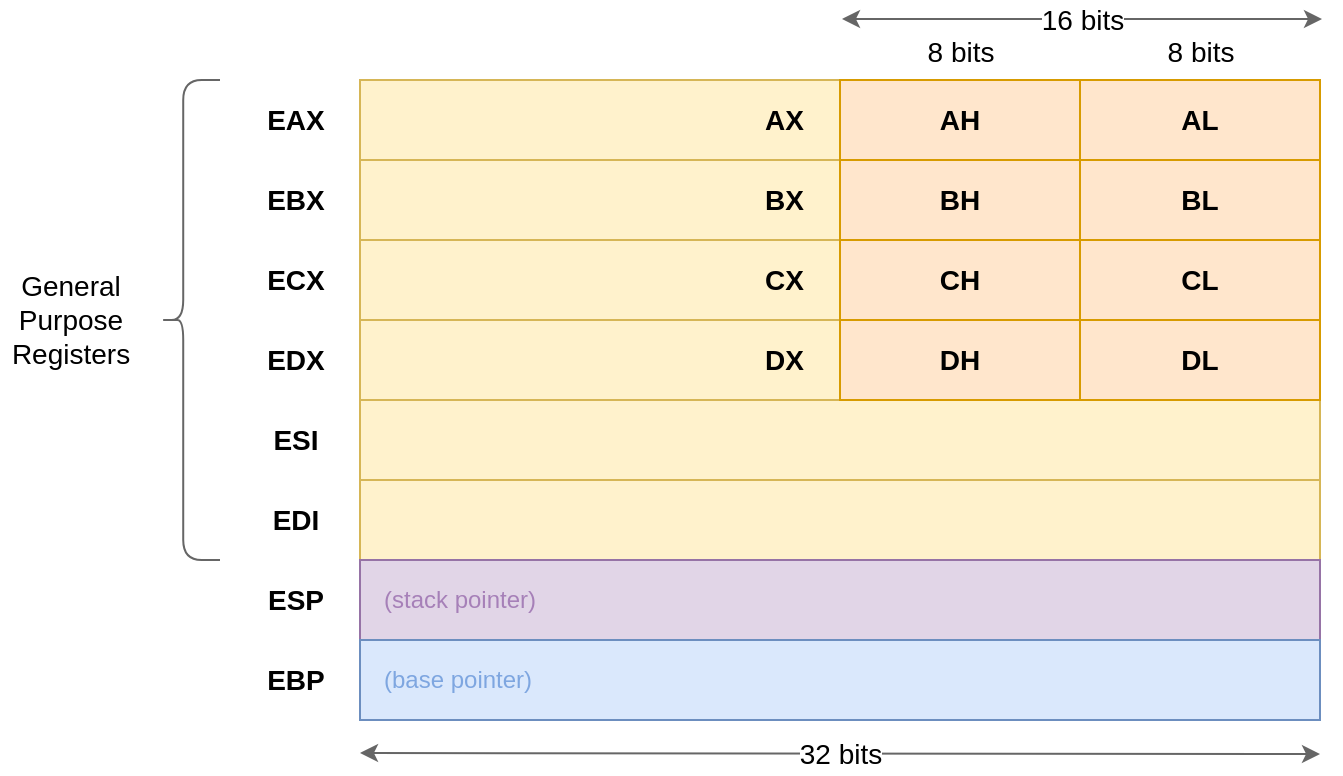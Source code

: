 <mxfile version="12.6.5" type="device"><diagram id="rPeLussBoH_Tl5PGgCbo" name="Page-1"><mxGraphModel dx="1038" dy="616" grid="1" gridSize="10" guides="1" tooltips="1" connect="1" arrows="1" fold="1" page="1" pageScale="1" pageWidth="850" pageHeight="1100" math="0" shadow="0"><root><mxCell id="0"/><mxCell id="1" parent="0"/><mxCell id="7d5gHUSgINJVM18aC4IH-2" value="AX" style="rounded=0;whiteSpace=wrap;html=1;fillColor=#fff2cc;strokeColor=#d6b656;align=right;spacingRight=16;fontStyle=1;fontSize=14;" vertex="1" parent="1"><mxGeometry x="280" y="160" width="240" height="40" as="geometry"/></mxCell><mxCell id="7d5gHUSgINJVM18aC4IH-3" value="AH" style="rounded=0;whiteSpace=wrap;html=1;fillColor=#ffe6cc;strokeColor=#d79b00;fontStyle=1;fontSize=14;" vertex="1" parent="1"><mxGeometry x="520" y="160" width="120" height="40" as="geometry"/></mxCell><mxCell id="7d5gHUSgINJVM18aC4IH-4" value="AL" style="rounded=0;whiteSpace=wrap;html=1;fillColor=#ffe6cc;strokeColor=#d79b00;fontStyle=1;fontSize=14;" vertex="1" parent="1"><mxGeometry x="640" y="160" width="120" height="40" as="geometry"/></mxCell><mxCell id="7d5gHUSgINJVM18aC4IH-34" value="EAX" style="rounded=0;whiteSpace=wrap;html=1;fillColor=none;strokeColor=none;align=center;spacingRight=0;fontStyle=1;fontSize=14;spacingLeft=16;" vertex="1" parent="1"><mxGeometry x="200" y="160" width="80" height="40" as="geometry"/></mxCell><mxCell id="7d5gHUSgINJVM18aC4IH-35" value="BX" style="rounded=0;whiteSpace=wrap;html=1;fillColor=#fff2cc;strokeColor=#d6b656;align=right;spacingRight=16;fontStyle=1;fontSize=14;" vertex="1" parent="1"><mxGeometry x="280" y="200" width="240" height="40" as="geometry"/></mxCell><mxCell id="7d5gHUSgINJVM18aC4IH-36" value="BH" style="rounded=0;whiteSpace=wrap;html=1;fillColor=#ffe6cc;strokeColor=#d79b00;fontStyle=1;fontSize=14;" vertex="1" parent="1"><mxGeometry x="520" y="200" width="120" height="40" as="geometry"/></mxCell><mxCell id="7d5gHUSgINJVM18aC4IH-37" value="BL" style="rounded=0;whiteSpace=wrap;html=1;fillColor=#ffe6cc;strokeColor=#d79b00;fontStyle=1;fontSize=14;" vertex="1" parent="1"><mxGeometry x="640" y="200" width="120" height="40" as="geometry"/></mxCell><mxCell id="7d5gHUSgINJVM18aC4IH-38" value="EBX" style="rounded=0;whiteSpace=wrap;html=1;fillColor=none;strokeColor=none;align=center;spacingRight=0;fontStyle=1;fontSize=14;spacingLeft=16;" vertex="1" parent="1"><mxGeometry x="200" y="200" width="80" height="40" as="geometry"/></mxCell><mxCell id="7d5gHUSgINJVM18aC4IH-39" value="CX" style="rounded=0;whiteSpace=wrap;html=1;fillColor=#fff2cc;strokeColor=#d6b656;align=right;spacingRight=16;fontStyle=1;fontSize=14;" vertex="1" parent="1"><mxGeometry x="280" y="240" width="240" height="40" as="geometry"/></mxCell><mxCell id="7d5gHUSgINJVM18aC4IH-40" value="CH" style="rounded=0;whiteSpace=wrap;html=1;fillColor=#ffe6cc;strokeColor=#d79b00;fontStyle=1;fontSize=14;" vertex="1" parent="1"><mxGeometry x="520" y="240" width="120" height="40" as="geometry"/></mxCell><mxCell id="7d5gHUSgINJVM18aC4IH-41" value="CL" style="rounded=0;whiteSpace=wrap;html=1;fillColor=#ffe6cc;strokeColor=#d79b00;fontStyle=1;fontSize=14;" vertex="1" parent="1"><mxGeometry x="640" y="240" width="120" height="40" as="geometry"/></mxCell><mxCell id="7d5gHUSgINJVM18aC4IH-42" value="ECX" style="rounded=0;whiteSpace=wrap;html=1;fillColor=none;strokeColor=none;align=center;spacingRight=0;fontStyle=1;fontSize=14;spacingLeft=16;" vertex="1" parent="1"><mxGeometry x="200" y="240" width="80" height="40" as="geometry"/></mxCell><mxCell id="7d5gHUSgINJVM18aC4IH-46" value="EDX" style="rounded=0;whiteSpace=wrap;html=1;fillColor=none;strokeColor=none;align=center;spacingRight=0;fontStyle=1;fontSize=14;spacingLeft=16;" vertex="1" parent="1"><mxGeometry x="200" y="280" width="80" height="40" as="geometry"/></mxCell><mxCell id="7d5gHUSgINJVM18aC4IH-47" value="" style="rounded=0;whiteSpace=wrap;html=1;fillColor=#fff2cc;strokeColor=#d6b656;align=right;spacingRight=16;fontStyle=1;fontSize=14;" vertex="1" parent="1"><mxGeometry x="280" y="320" width="480" height="40" as="geometry"/></mxCell><mxCell id="7d5gHUSgINJVM18aC4IH-50" value="ESI" style="rounded=0;whiteSpace=wrap;html=1;fillColor=none;strokeColor=none;align=center;spacingRight=0;fontStyle=1;fontSize=14;spacingLeft=16;" vertex="1" parent="1"><mxGeometry x="200" y="320" width="80" height="40" as="geometry"/></mxCell><mxCell id="7d5gHUSgINJVM18aC4IH-51" value="" style="rounded=0;whiteSpace=wrap;html=1;fillColor=#fff2cc;strokeColor=#d6b656;align=right;spacingRight=16;fontStyle=1;fontSize=14;" vertex="1" parent="1"><mxGeometry x="280" y="360" width="480" height="40" as="geometry"/></mxCell><mxCell id="7d5gHUSgINJVM18aC4IH-52" value="EDI" style="rounded=0;whiteSpace=wrap;html=1;fillColor=none;strokeColor=none;align=center;spacingRight=0;fontStyle=1;fontSize=14;spacingLeft=16;" vertex="1" parent="1"><mxGeometry x="200" y="360" width="80" height="40" as="geometry"/></mxCell><mxCell id="7d5gHUSgINJVM18aC4IH-53" value="" style="rounded=0;whiteSpace=wrap;html=1;fillColor=#e1d5e7;strokeColor=#9673a6;align=right;spacingRight=16;fontStyle=1;fontSize=14;" vertex="1" parent="1"><mxGeometry x="280" y="400" width="480" height="40" as="geometry"/></mxCell><mxCell id="7d5gHUSgINJVM18aC4IH-54" value="ESP" style="rounded=0;whiteSpace=wrap;html=1;fillColor=none;strokeColor=none;align=center;spacingRight=0;fontStyle=1;fontSize=14;spacingLeft=16;" vertex="1" parent="1"><mxGeometry x="200" y="400" width="80" height="40" as="geometry"/></mxCell><mxCell id="7d5gHUSgINJVM18aC4IH-55" value="DX" style="rounded=0;whiteSpace=wrap;html=1;fillColor=#fff2cc;strokeColor=#d6b656;align=right;spacingRight=16;fontStyle=1;fontSize=14;" vertex="1" parent="1"><mxGeometry x="280" y="280" width="240" height="40" as="geometry"/></mxCell><mxCell id="7d5gHUSgINJVM18aC4IH-56" value="DH" style="rounded=0;whiteSpace=wrap;html=1;fillColor=#ffe6cc;strokeColor=#d79b00;fontStyle=1;fontSize=14;" vertex="1" parent="1"><mxGeometry x="520" y="280" width="120" height="40" as="geometry"/></mxCell><mxCell id="7d5gHUSgINJVM18aC4IH-57" value="DL" style="rounded=0;whiteSpace=wrap;html=1;fillColor=#ffe6cc;strokeColor=#d79b00;fontStyle=1;fontSize=14;" vertex="1" parent="1"><mxGeometry x="640" y="280" width="120" height="40" as="geometry"/></mxCell><mxCell id="7d5gHUSgINJVM18aC4IH-58" value="" style="rounded=0;whiteSpace=wrap;html=1;fillColor=#dae8fc;strokeColor=#6c8ebf;align=right;spacingRight=16;fontStyle=1;fontSize=14;" vertex="1" parent="1"><mxGeometry x="280" y="440" width="480" height="40" as="geometry"/></mxCell><mxCell id="7d5gHUSgINJVM18aC4IH-59" value="EBP" style="rounded=0;whiteSpace=wrap;html=1;fillColor=none;strokeColor=none;align=center;spacingRight=0;fontStyle=1;fontSize=14;spacingLeft=16;" vertex="1" parent="1"><mxGeometry x="200" y="440" width="80" height="40" as="geometry"/></mxCell><mxCell id="7d5gHUSgINJVM18aC4IH-64" value="" style="endArrow=classic;startArrow=classic;html=1;fontSize=14;fillColor=#f5f5f5;strokeColor=#666666;" edge="1" parent="1"><mxGeometry width="50" height="50" relative="1" as="geometry"><mxPoint x="280" y="496.5" as="sourcePoint"/><mxPoint x="760" y="497" as="targetPoint"/></mxGeometry></mxCell><mxCell id="7d5gHUSgINJVM18aC4IH-65" value="32 bits" style="text;html=1;align=center;verticalAlign=middle;resizable=0;points=[];autosize=1;fontSize=14;labelBackgroundColor=#ffffff;" vertex="1" parent="1"><mxGeometry x="490" y="487" width="60" height="20" as="geometry"/></mxCell><mxCell id="7d5gHUSgINJVM18aC4IH-73" value="" style="group" vertex="1" connectable="0" parent="1"><mxGeometry x="521" y="120" width="240" height="20" as="geometry"/></mxCell><mxCell id="7d5gHUSgINJVM18aC4IH-60" value="" style="endArrow=classic;startArrow=classic;html=1;fontSize=14;fillColor=#f5f5f5;strokeColor=#666666;" edge="1" parent="7d5gHUSgINJVM18aC4IH-73"><mxGeometry width="50" height="50" relative="1" as="geometry"><mxPoint y="9.5" as="sourcePoint"/><mxPoint x="240" y="9.5" as="targetPoint"/></mxGeometry></mxCell><mxCell id="7d5gHUSgINJVM18aC4IH-61" value="16 bits" style="text;html=1;align=center;verticalAlign=middle;resizable=0;points=[];autosize=1;fontSize=14;labelBackgroundColor=#ffffff;" vertex="1" parent="7d5gHUSgINJVM18aC4IH-73"><mxGeometry x="90" width="60" height="20" as="geometry"/></mxCell><mxCell id="7d5gHUSgINJVM18aC4IH-63" value="8 bits" style="text;html=1;align=center;verticalAlign=middle;resizable=0;points=[];autosize=1;fontSize=14;labelBackgroundColor=#ffffff;" vertex="1" parent="1"><mxGeometry x="675" y="136" width="50" height="20" as="geometry"/></mxCell><mxCell id="7d5gHUSgINJVM18aC4IH-71" value="8 bits" style="text;html=1;align=center;verticalAlign=middle;resizable=0;points=[];autosize=1;fontSize=14;labelBackgroundColor=#ffffff;" vertex="1" parent="1"><mxGeometry x="555" y="136" width="50" height="20" as="geometry"/></mxCell><mxCell id="7d5gHUSgINJVM18aC4IH-77" value="" style="shape=curlyBracket;whiteSpace=wrap;html=1;rounded=1;labelBackgroundColor=#ffffff;fillColor=#f5f5f5;fontSize=14;align=center;size=0.387;strokeColor=#666666;fontColor=#333333;" vertex="1" parent="1"><mxGeometry x="180" y="160" width="30" height="240" as="geometry"/></mxCell><mxCell id="7d5gHUSgINJVM18aC4IH-79" value="General&lt;br&gt;Purpose&lt;br&gt;Registers" style="text;html=1;align=center;verticalAlign=middle;resizable=0;points=[];autosize=1;fontSize=14;" vertex="1" parent="1"><mxGeometry x="100" y="250" width="70" height="60" as="geometry"/></mxCell><mxCell id="7d5gHUSgINJVM18aC4IH-80" value="(stack pointer)" style="text;html=1;align=left;verticalAlign=middle;resizable=0;points=[];autosize=1;fontSize=12;fontColor=#A680B8;" vertex="1" parent="1"><mxGeometry x="290" y="410" width="90" height="20" as="geometry"/></mxCell><mxCell id="7d5gHUSgINJVM18aC4IH-81" value="(base pointer)" style="text;html=1;align=left;verticalAlign=middle;resizable=0;points=[];autosize=1;fontSize=12;fontColor=#7EA6E0;" vertex="1" parent="1"><mxGeometry x="290" y="450" width="90" height="20" as="geometry"/></mxCell></root></mxGraphModel></diagram></mxfile>